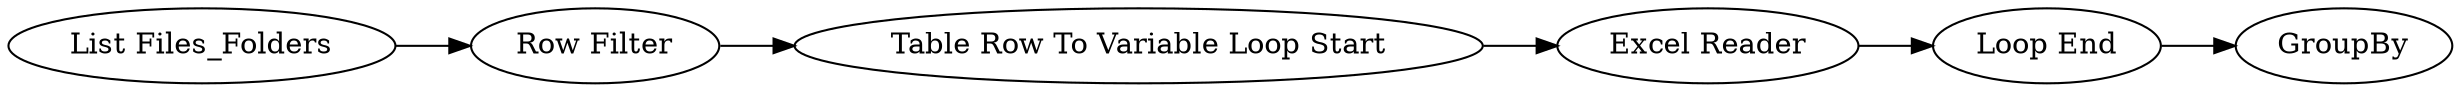 digraph {
	4 -> 5
	3 -> 4
	5 -> 6
	6 -> 7
	1 -> 3
	5 [label="Excel Reader"]
	1 [label="List Files_Folders"]
	7 [label=GroupBy]
	4 [label="Table Row To Variable Loop Start"]
	6 [label="Loop End"]
	3 [label="Row Filter"]
	rankdir=LR
}

